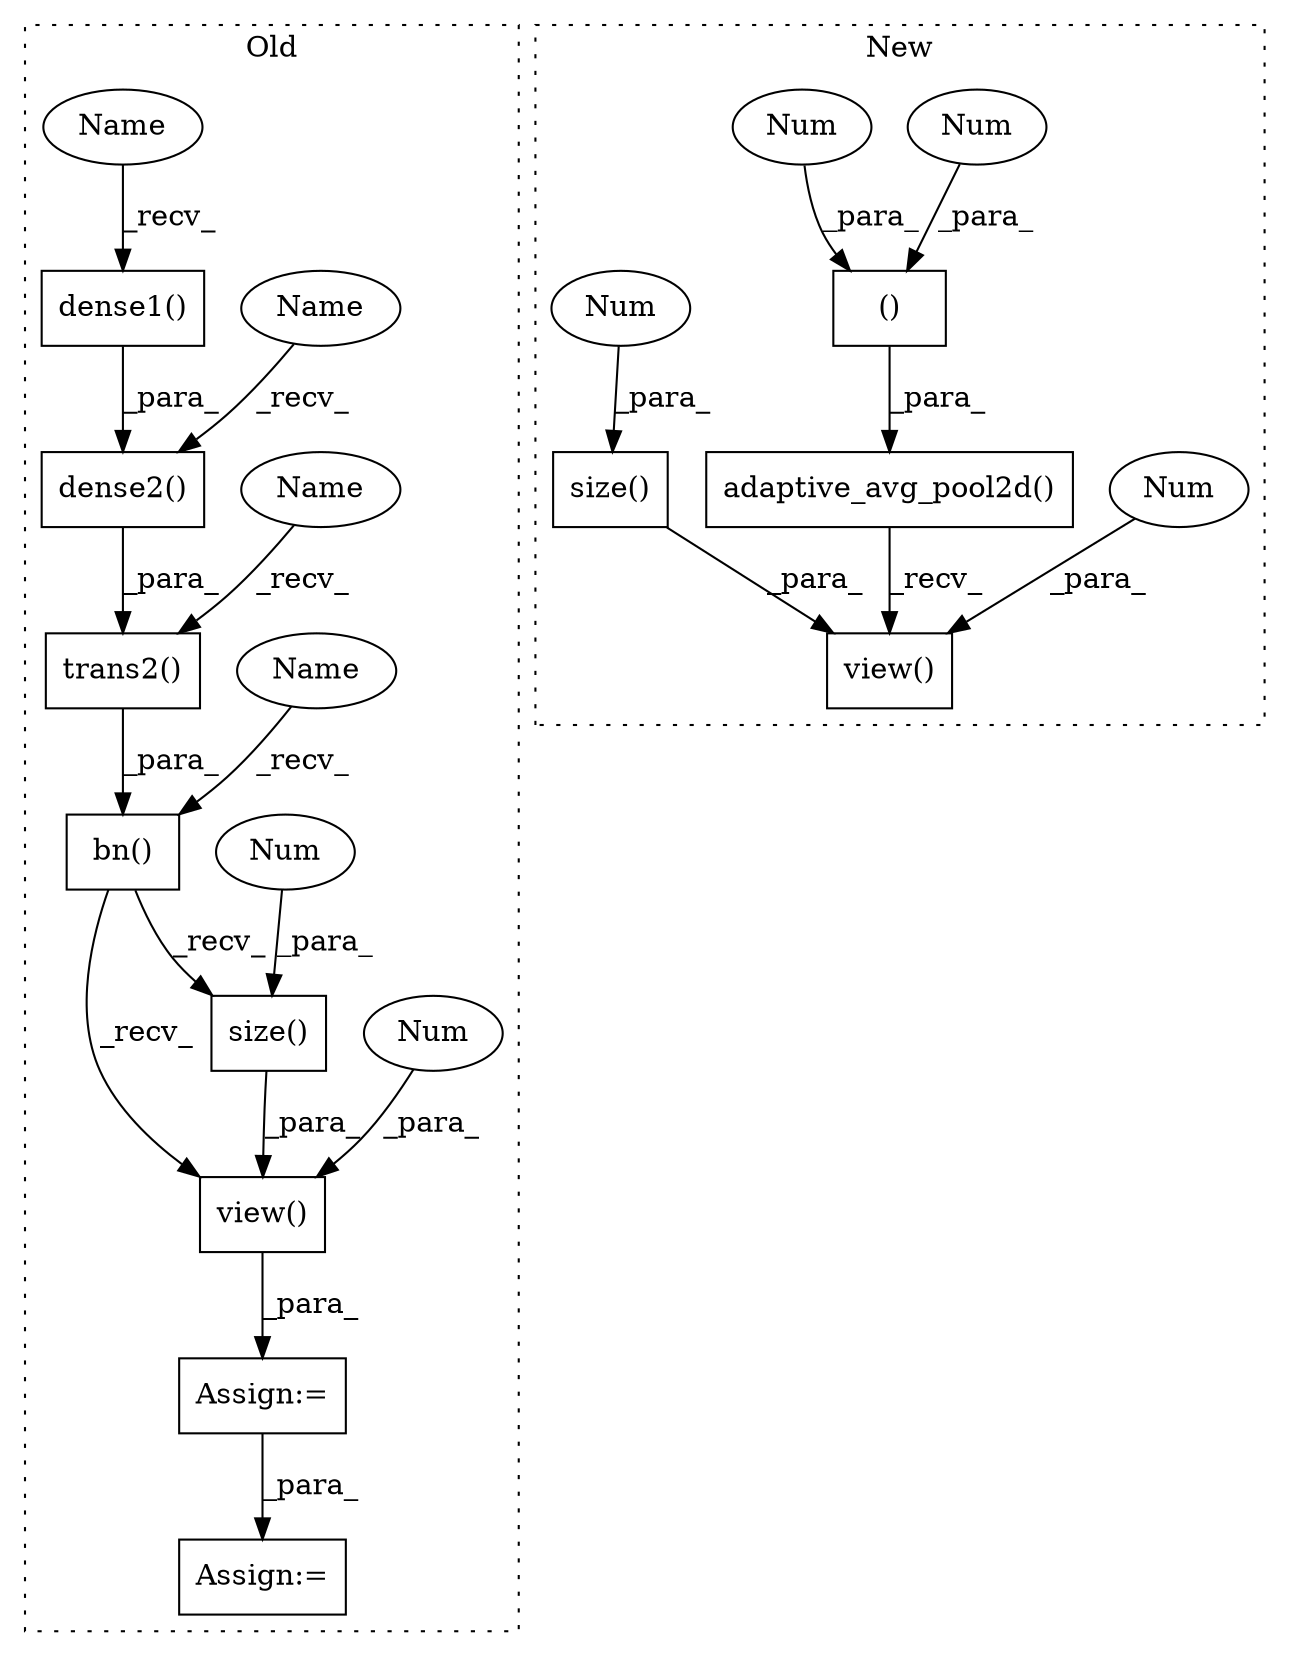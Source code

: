 digraph G {
subgraph cluster0 {
1 [label="bn()" a="75" s="4482,4491" l="8,1" shape="box"];
8 [label="trans2()" a="75" s="4414,4440" l="12,1" shape="box"];
9 [label="dense1()" a="75" s="4385,4398" l="12,1" shape="box"];
10 [label="view()" a="75" s="4559,4579" l="7,1" shape="box"];
11 [label="Num" a="76" s="4577" l="2" shape="ellipse"];
12 [label="dense2()" a="75" s="4426,4439" l="12,1" shape="box"];
13 [label="Assign:=" a="68" s="4590" l="3" shape="box"];
14 [label="size()" a="75" s="4566,4574" l="7,1" shape="box"];
15 [label="Num" a="76" s="4573" l="1" shape="ellipse"];
18 [label="Assign:=" a="68" s="4556" l="3" shape="box"];
19 [label="Name" a="87" s="4426" l="4" shape="ellipse"];
20 [label="Name" a="87" s="4482" l="4" shape="ellipse"];
21 [label="Name" a="87" s="4414" l="4" shape="ellipse"];
22 [label="Name" a="87" s="4385" l="4" shape="ellipse"];
label = "Old";
style="dotted";
}
subgraph cluster1 {
2 [label="view()" a="75" s="5141,5201" l="40,1" shape="box"];
3 [label="()" a="54" s="5170" l="3" shape="box"];
4 [label="Num" a="76" s="5172" l="1" shape="ellipse"];
5 [label="Num" a="76" s="5199" l="2" shape="ellipse"];
6 [label="Num" a="76" s="5169" l="1" shape="ellipse"];
7 [label="adaptive_avg_pool2d()" a="75" s="5141,5174" l="22,1" shape="box"];
16 [label="size()" a="75" s="5181,5196" l="14,1" shape="box"];
17 [label="Num" a="76" s="5195" l="1" shape="ellipse"];
label = "New";
style="dotted";
}
1 -> 10 [label="_recv_"];
1 -> 14 [label="_recv_"];
3 -> 7 [label="_para_"];
4 -> 3 [label="_para_"];
5 -> 2 [label="_para_"];
6 -> 3 [label="_para_"];
7 -> 2 [label="_recv_"];
8 -> 1 [label="_para_"];
9 -> 12 [label="_para_"];
10 -> 18 [label="_para_"];
11 -> 10 [label="_para_"];
12 -> 8 [label="_para_"];
14 -> 10 [label="_para_"];
15 -> 14 [label="_para_"];
16 -> 2 [label="_para_"];
17 -> 16 [label="_para_"];
18 -> 13 [label="_para_"];
19 -> 12 [label="_recv_"];
20 -> 1 [label="_recv_"];
21 -> 8 [label="_recv_"];
22 -> 9 [label="_recv_"];
}